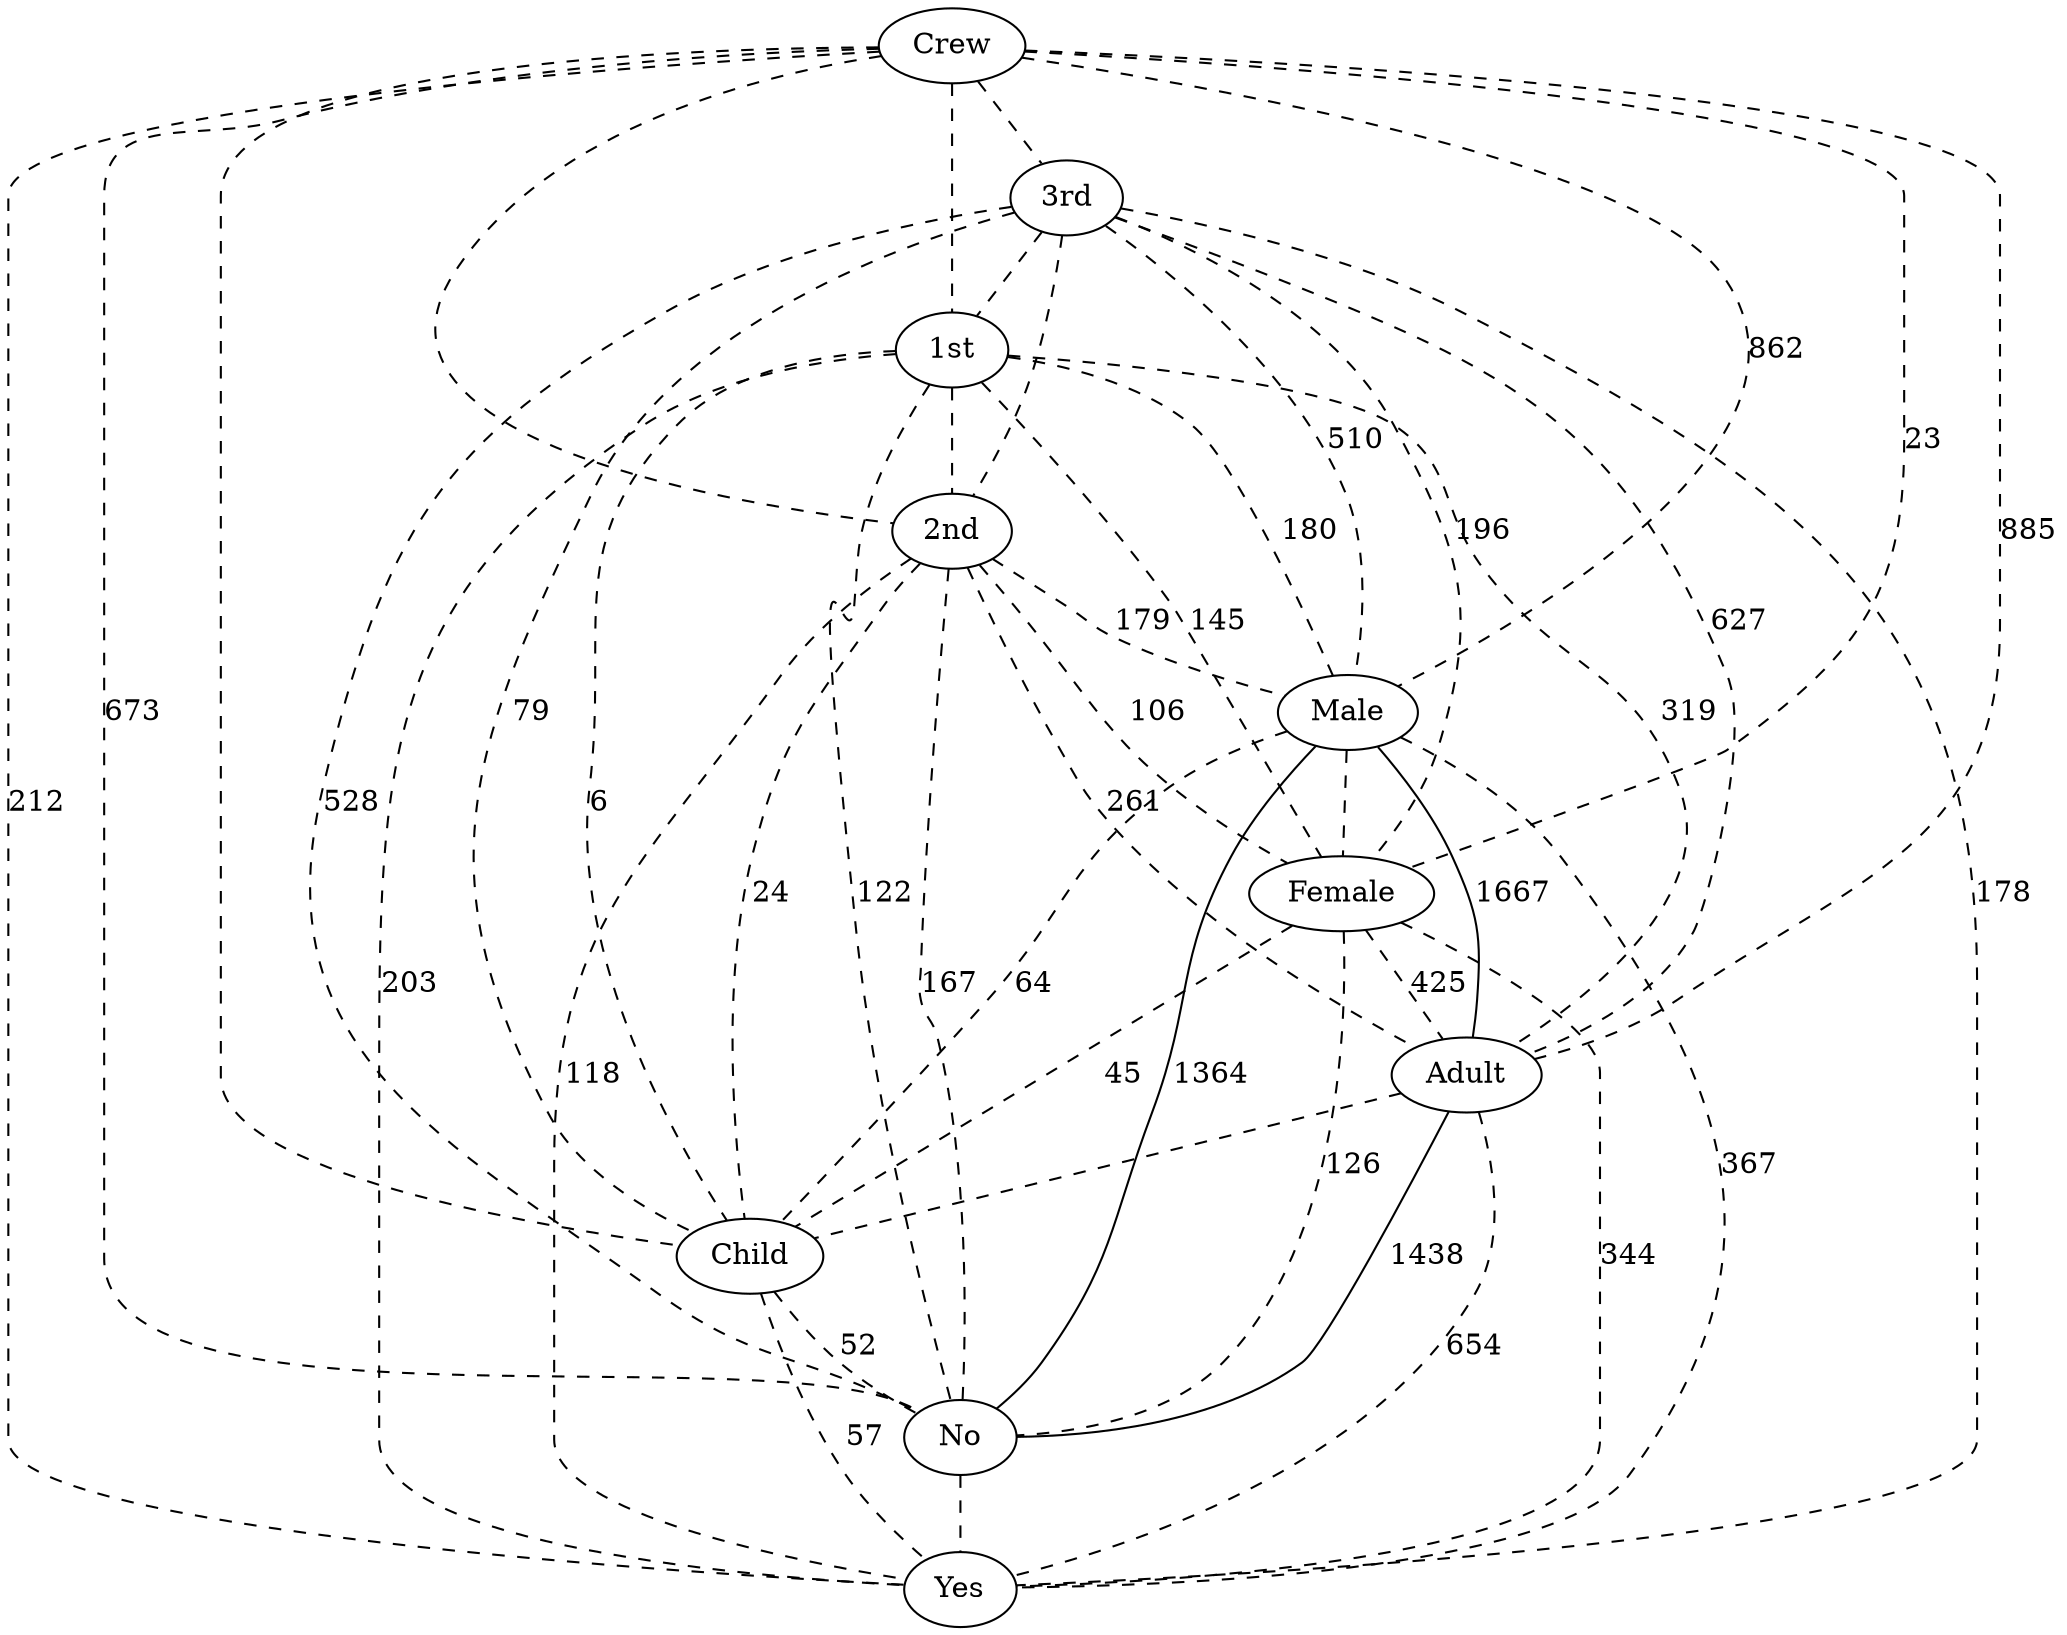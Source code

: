 strict graph "" {
Crew;
"3rd";
"1st";
"2nd";
Male;
Female;
Adult;
Child;
No;
Yes;
Crew -- "3rd"  [color=black, style=dashed];
Crew -- "1st"  [color=black, style=dashed];
Crew -- "2nd"  [color=black, style=dashed];
Crew -- Male  [color=black, label=862, style=dashed];
Crew -- Female  [color=black, label=23, style=dashed];
Crew -- Adult  [color=black, label=885, style=dashed];
Crew -- Child  [color=black, style=dashed];
Crew -- No  [color=black, label=673, style=dashed];
Crew -- Yes  [color=black, label=212, style=dashed];
"3rd" -- "1st"  [color=black, style=dashed];
"3rd" -- "2nd"  [color=black, style=dashed];
"3rd" -- Male  [color=black, label=510, style=dashed];
"3rd" -- Female  [color=black, label=196, style=dashed];
"3rd" -- Adult  [color=black, label=627, style=dashed];
"3rd" -- Child  [color=black, label=79, style=dashed];
"3rd" -- No  [color=black, label=528, style=dashed];
"3rd" -- Yes  [color=black, label=178, style=dashed];
"1st" -- "2nd"  [color=black, style=dashed];
"1st" -- Male  [color=black, label=180, style=dashed];
"1st" -- Female  [color=black, label=145, style=dashed];
"1st" -- Adult  [color=black, label=319, style=dashed];
"1st" -- Child  [color=black, label=6, style=dashed];
"1st" -- No  [color=black, label=122, style=dashed];
"1st" -- Yes  [color=black, label=203, style=dashed];
"2nd" -- Male  [color=black, label=179, style=dashed];
"2nd" -- Female  [color=black, label=106, style=dashed];
"2nd" -- Adult  [color=black, label=261, style=dashed];
"2nd" -- Child  [color=black, label=24, style=dashed];
"2nd" -- No  [color=black, label=167, style=dashed];
"2nd" -- Yes  [color=black, label=118, style=dashed];
Male -- Female  [color=black, style=dashed];
Male -- Adult  [color=black, label=1667, style=solid];
Male -- Child  [color=black, label=64, style=dashed];
Male -- No  [color=black, label=1364, style=solid];
Male -- Yes  [color=black, label=367, style=dashed];
Female -- Adult  [color=black, label=425, style=dashed];
Female -- Child  [color=black, label=45, style=dashed];
Female -- No  [color=black, label=126, style=dashed];
Female -- Yes  [color=black, label=344, style=dashed];
Adult -- Child  [color=black, style=dashed];
Adult -- No  [color=black, label=1438, style=solid];
Adult -- Yes  [color=black, label=654, style=dashed];
Child -- No  [color=black, label=52, style=dashed];
Child -- Yes  [color=black, label=57, style=dashed];
No -- Yes  [color=black, style=dashed];
}
